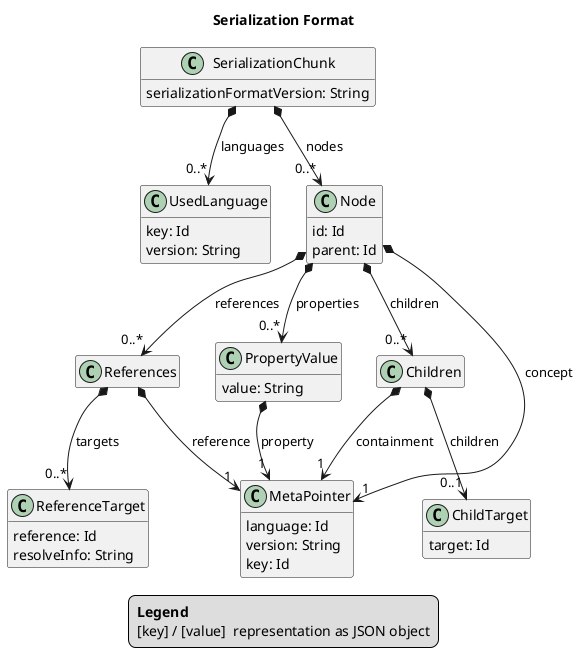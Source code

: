 @startuml
title Serialization Format

hide empty members

legend
    <#transparent,#transparent>|= Legend |= |
    | [key] / [value] | representation as JSON object |
end legend

class SerializationChunk {
    serializationFormatVersion: String
}

SerializationChunk *--> "0..*" UsedLanguage: languages

class UsedLanguage {
    key: Id
    version: String
}

SerializationChunk *--> "0..*" Node: nodes

class Node {
    id: Id
    parent: Id
}

Node *--> "1" MetaPointer: concept

class MetaPointer {
    language: Id
    version: String
    key: Id
}

Node *--> "0..*" Children: children

class Children {
}

Children *--> "1" MetaPointer: containment

Children *--> "0..1" ChildTarget: children

class ChildTarget {
    target: Id
}

Node *--> "0..*" References: references

class References {
}

References *--> "1" MetaPointer: reference

References *--> "0..*" ReferenceTarget: targets

class ReferenceTarget {
    reference: Id
    resolveInfo: String
}

Node *--> "0..*" PropertyValue: properties

class PropertyValue {
    value: String
}

PropertyValue *--> "1" MetaPointer: property

@enduml